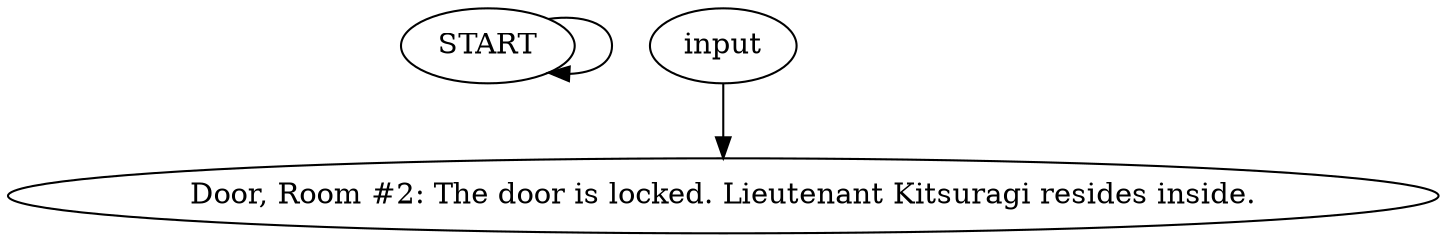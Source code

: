 # WHIRLING F2 / KIM DOOR
# The door to Kim's room on floor two of Whirling-in-Rags
# ==================================================
digraph G {
	  0 [label="START"];
	  1 [label="input"];
	  2 [label="Door, Room #2: The door is locked. Lieutenant Kitsuragi resides inside."];
	  0 -> 0
	  1 -> 2
}

